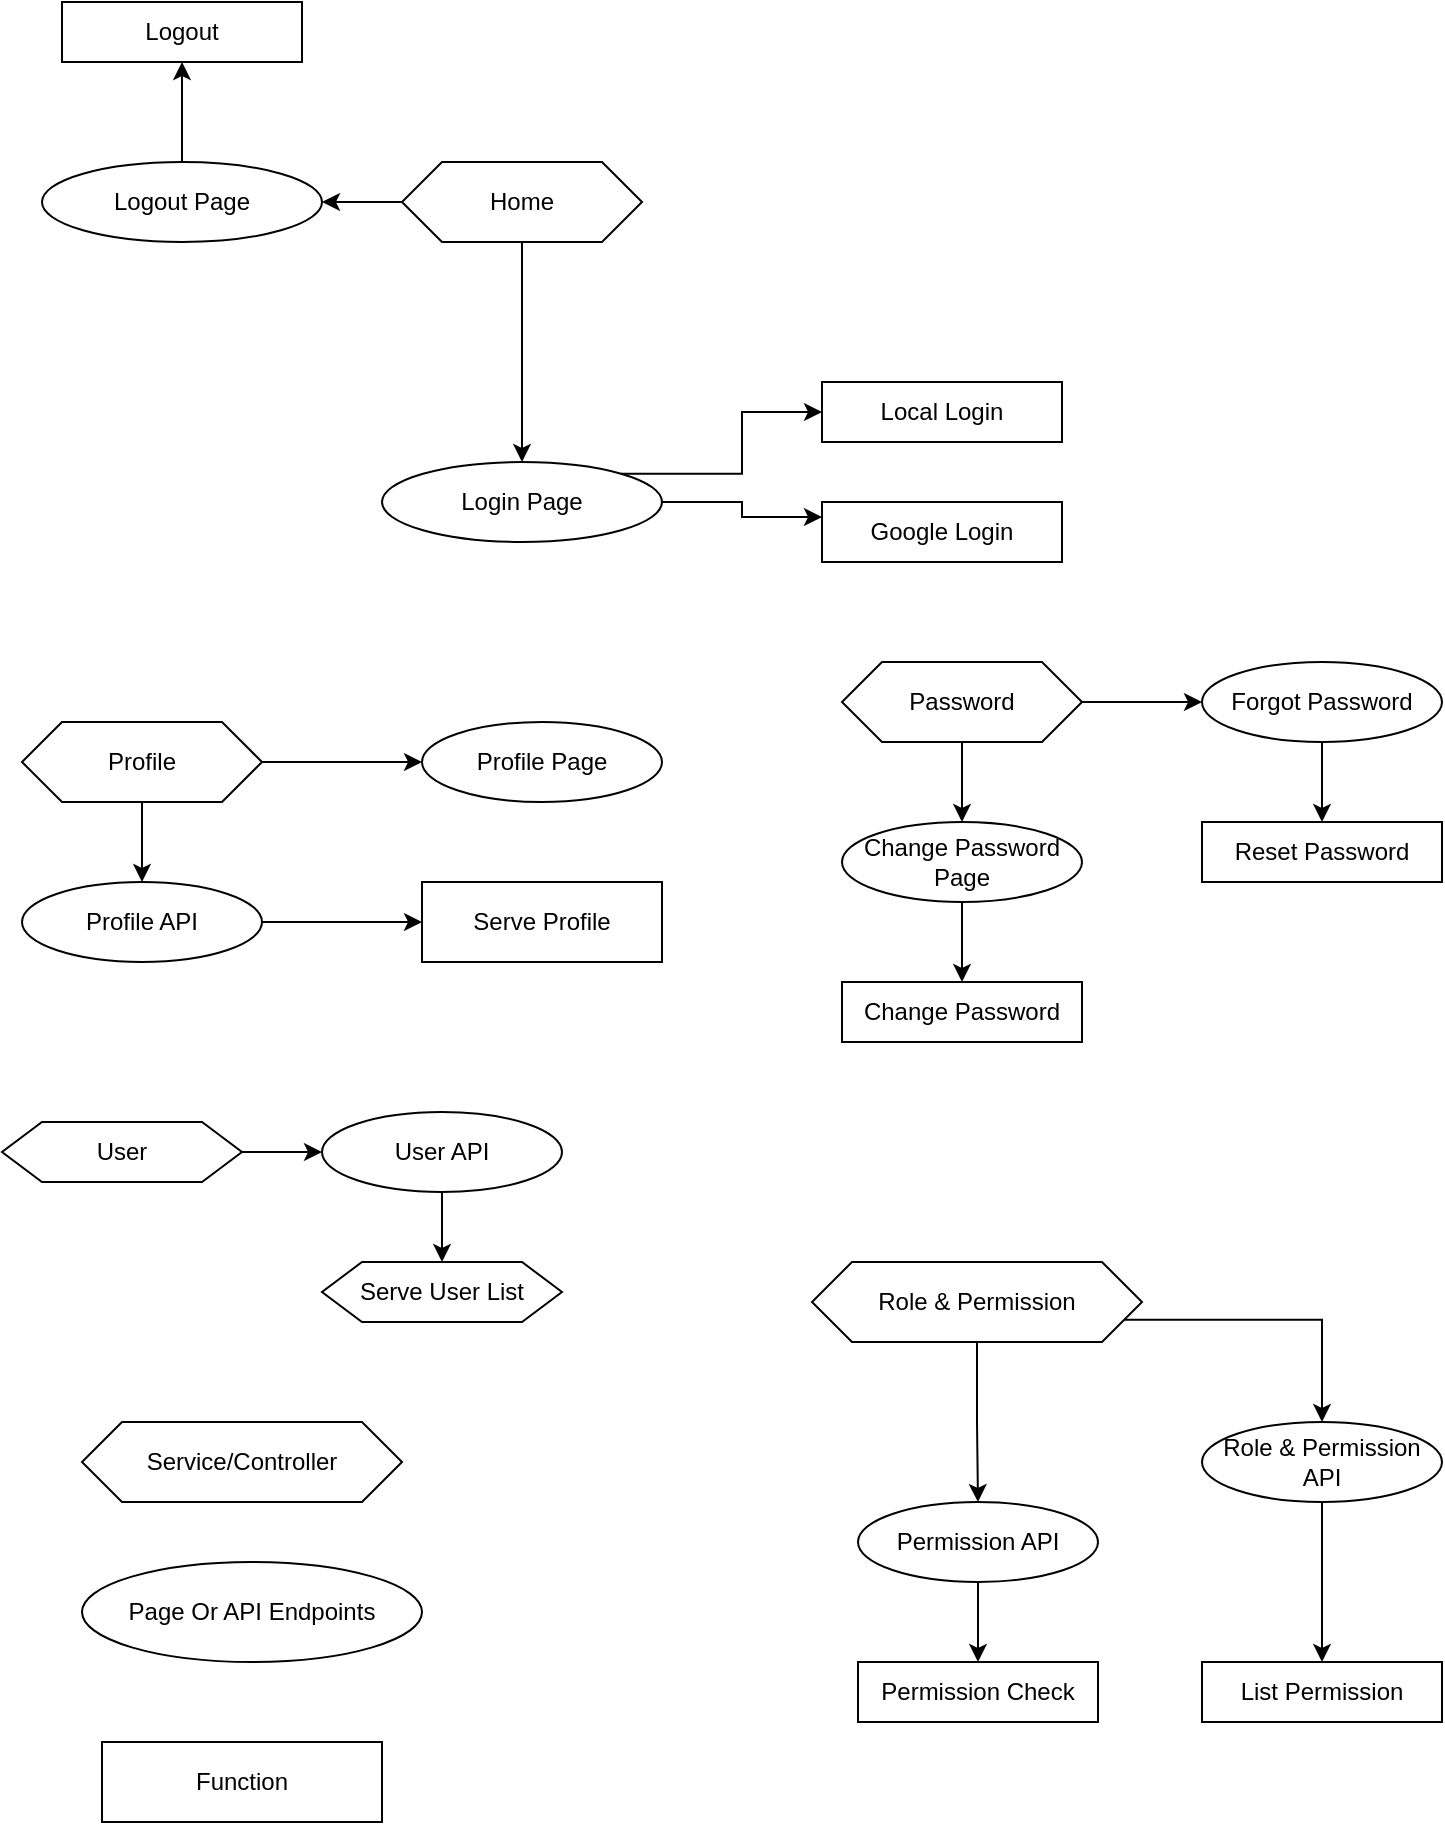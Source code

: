 <mxfile version="24.6.4" type="device" pages="4">
  <diagram name="Identity" id="rJEcAKziqJpJcQs7hgBG">
    <mxGraphModel dx="478" dy="279" grid="1" gridSize="10" guides="1" tooltips="1" connect="1" arrows="1" fold="1" page="1" pageScale="1" pageWidth="850" pageHeight="1100" math="0" shadow="0">
      <root>
        <mxCell id="0" />
        <mxCell id="1" parent="0" />
        <mxCell id="WYWU50099fa3u9BzlQlp-4" style="edgeStyle=orthogonalEdgeStyle;rounded=0;orthogonalLoop=1;jettySize=auto;html=1;exitX=0.5;exitY=1;exitDx=0;exitDy=0;entryX=0.5;entryY=0;entryDx=0;entryDy=0;" parent="1" source="WYWU50099fa3u9BzlQlp-1" target="WYWU50099fa3u9BzlQlp-3" edge="1">
          <mxGeometry relative="1" as="geometry" />
        </mxCell>
        <mxCell id="WYWU50099fa3u9BzlQlp-12" style="edgeStyle=orthogonalEdgeStyle;rounded=0;orthogonalLoop=1;jettySize=auto;html=1;exitX=0;exitY=0.5;exitDx=0;exitDy=0;entryX=1;entryY=0.5;entryDx=0;entryDy=0;" parent="1" source="WYWU50099fa3u9BzlQlp-1" target="WYWU50099fa3u9BzlQlp-11" edge="1">
          <mxGeometry relative="1" as="geometry" />
        </mxCell>
        <mxCell id="WYWU50099fa3u9BzlQlp-1" value="Home" style="shape=hexagon;perimeter=hexagonPerimeter2;whiteSpace=wrap;html=1;fixedSize=1;" parent="1" vertex="1">
          <mxGeometry x="220" y="170" width="120" height="40" as="geometry" />
        </mxCell>
        <mxCell id="WYWU50099fa3u9BzlQlp-6" style="edgeStyle=orthogonalEdgeStyle;rounded=0;orthogonalLoop=1;jettySize=auto;html=1;exitX=1;exitY=0;exitDx=0;exitDy=0;entryX=0;entryY=0.5;entryDx=0;entryDy=0;" parent="1" source="WYWU50099fa3u9BzlQlp-3" target="WYWU50099fa3u9BzlQlp-5" edge="1">
          <mxGeometry relative="1" as="geometry" />
        </mxCell>
        <mxCell id="WYWU50099fa3u9BzlQlp-8" style="edgeStyle=orthogonalEdgeStyle;rounded=0;orthogonalLoop=1;jettySize=auto;html=1;exitX=1;exitY=0.5;exitDx=0;exitDy=0;entryX=0;entryY=0.25;entryDx=0;entryDy=0;" parent="1" source="WYWU50099fa3u9BzlQlp-3" target="WYWU50099fa3u9BzlQlp-7" edge="1">
          <mxGeometry relative="1" as="geometry" />
        </mxCell>
        <mxCell id="WYWU50099fa3u9BzlQlp-3" value="Login Page" style="ellipse;whiteSpace=wrap;html=1;" parent="1" vertex="1">
          <mxGeometry x="210" y="320" width="140" height="40" as="geometry" />
        </mxCell>
        <mxCell id="WYWU50099fa3u9BzlQlp-5" value="Local Login" style="rounded=0;whiteSpace=wrap;html=1;" parent="1" vertex="1">
          <mxGeometry x="430" y="280" width="120" height="30" as="geometry" />
        </mxCell>
        <mxCell id="WYWU50099fa3u9BzlQlp-7" value="Google Login" style="rounded=0;whiteSpace=wrap;html=1;" parent="1" vertex="1">
          <mxGeometry x="430" y="340" width="120" height="30" as="geometry" />
        </mxCell>
        <mxCell id="WYWU50099fa3u9BzlQlp-14" style="edgeStyle=orthogonalEdgeStyle;rounded=0;orthogonalLoop=1;jettySize=auto;html=1;exitX=0.5;exitY=0;exitDx=0;exitDy=0;entryX=0.5;entryY=1;entryDx=0;entryDy=0;" parent="1" source="WYWU50099fa3u9BzlQlp-11" target="WYWU50099fa3u9BzlQlp-13" edge="1">
          <mxGeometry relative="1" as="geometry" />
        </mxCell>
        <mxCell id="WYWU50099fa3u9BzlQlp-11" value="Logout Page" style="ellipse;whiteSpace=wrap;html=1;" parent="1" vertex="1">
          <mxGeometry x="40" y="170" width="140" height="40" as="geometry" />
        </mxCell>
        <mxCell id="WYWU50099fa3u9BzlQlp-13" value="Logout" style="rounded=0;whiteSpace=wrap;html=1;" parent="1" vertex="1">
          <mxGeometry x="50" y="90" width="120" height="30" as="geometry" />
        </mxCell>
        <mxCell id="WYWU50099fa3u9BzlQlp-18" style="edgeStyle=orthogonalEdgeStyle;rounded=0;orthogonalLoop=1;jettySize=auto;html=1;exitX=1;exitY=0.5;exitDx=0;exitDy=0;entryX=0;entryY=0.5;entryDx=0;entryDy=0;" parent="1" source="WYWU50099fa3u9BzlQlp-15" target="WYWU50099fa3u9BzlQlp-17" edge="1">
          <mxGeometry relative="1" as="geometry" />
        </mxCell>
        <mxCell id="WYWU50099fa3u9BzlQlp-20" style="edgeStyle=orthogonalEdgeStyle;rounded=0;orthogonalLoop=1;jettySize=auto;html=1;exitX=0.5;exitY=1;exitDx=0;exitDy=0;entryX=0.5;entryY=0;entryDx=0;entryDy=0;" parent="1" source="WYWU50099fa3u9BzlQlp-15" target="WYWU50099fa3u9BzlQlp-19" edge="1">
          <mxGeometry relative="1" as="geometry" />
        </mxCell>
        <mxCell id="WYWU50099fa3u9BzlQlp-15" value="Profile" style="shape=hexagon;perimeter=hexagonPerimeter2;whiteSpace=wrap;html=1;fixedSize=1;" parent="1" vertex="1">
          <mxGeometry x="30" y="450" width="120" height="40" as="geometry" />
        </mxCell>
        <mxCell id="WYWU50099fa3u9BzlQlp-17" value="Profile Page" style="ellipse;whiteSpace=wrap;html=1;" parent="1" vertex="1">
          <mxGeometry x="230" y="450" width="120" height="40" as="geometry" />
        </mxCell>
        <mxCell id="WYWU50099fa3u9BzlQlp-23" style="edgeStyle=orthogonalEdgeStyle;rounded=0;orthogonalLoop=1;jettySize=auto;html=1;exitX=1;exitY=0.5;exitDx=0;exitDy=0;entryX=0;entryY=0.5;entryDx=0;entryDy=0;" parent="1" source="WYWU50099fa3u9BzlQlp-19" target="WYWU50099fa3u9BzlQlp-22" edge="1">
          <mxGeometry relative="1" as="geometry" />
        </mxCell>
        <mxCell id="WYWU50099fa3u9BzlQlp-19" value="Profile API" style="ellipse;whiteSpace=wrap;html=1;" parent="1" vertex="1">
          <mxGeometry x="30" y="530" width="120" height="40" as="geometry" />
        </mxCell>
        <mxCell id="WYWU50099fa3u9BzlQlp-22" value="Serve Profile" style="rounded=0;whiteSpace=wrap;html=1;" parent="1" vertex="1">
          <mxGeometry x="230" y="530" width="120" height="40" as="geometry" />
        </mxCell>
        <mxCell id="WYWU50099fa3u9BzlQlp-26" style="edgeStyle=orthogonalEdgeStyle;rounded=0;orthogonalLoop=1;jettySize=auto;html=1;exitX=0.5;exitY=1;exitDx=0;exitDy=0;entryX=0.5;entryY=0;entryDx=0;entryDy=0;" parent="1" source="WYWU50099fa3u9BzlQlp-24" target="WYWU50099fa3u9BzlQlp-25" edge="1">
          <mxGeometry relative="1" as="geometry" />
        </mxCell>
        <mxCell id="WYWU50099fa3u9BzlQlp-30" style="edgeStyle=orthogonalEdgeStyle;rounded=0;orthogonalLoop=1;jettySize=auto;html=1;exitX=1;exitY=0.5;exitDx=0;exitDy=0;entryX=0;entryY=0.5;entryDx=0;entryDy=0;" parent="1" source="WYWU50099fa3u9BzlQlp-24" target="WYWU50099fa3u9BzlQlp-29" edge="1">
          <mxGeometry relative="1" as="geometry" />
        </mxCell>
        <mxCell id="WYWU50099fa3u9BzlQlp-24" value="Password" style="shape=hexagon;perimeter=hexagonPerimeter2;whiteSpace=wrap;html=1;fixedSize=1;" parent="1" vertex="1">
          <mxGeometry x="440" y="420" width="120" height="40" as="geometry" />
        </mxCell>
        <mxCell id="WYWU50099fa3u9BzlQlp-28" style="edgeStyle=orthogonalEdgeStyle;rounded=0;orthogonalLoop=1;jettySize=auto;html=1;exitX=0.5;exitY=1;exitDx=0;exitDy=0;" parent="1" source="WYWU50099fa3u9BzlQlp-25" target="WYWU50099fa3u9BzlQlp-27" edge="1">
          <mxGeometry relative="1" as="geometry" />
        </mxCell>
        <mxCell id="WYWU50099fa3u9BzlQlp-25" value="Change Password Page" style="ellipse;whiteSpace=wrap;html=1;" parent="1" vertex="1">
          <mxGeometry x="440" y="500" width="120" height="40" as="geometry" />
        </mxCell>
        <mxCell id="WYWU50099fa3u9BzlQlp-27" value="Change Password" style="rounded=0;whiteSpace=wrap;html=1;" parent="1" vertex="1">
          <mxGeometry x="440" y="580" width="120" height="30" as="geometry" />
        </mxCell>
        <mxCell id="WYWU50099fa3u9BzlQlp-32" style="edgeStyle=orthogonalEdgeStyle;rounded=0;orthogonalLoop=1;jettySize=auto;html=1;exitX=0.5;exitY=1;exitDx=0;exitDy=0;entryX=0.5;entryY=0;entryDx=0;entryDy=0;" parent="1" source="WYWU50099fa3u9BzlQlp-29" target="WYWU50099fa3u9BzlQlp-31" edge="1">
          <mxGeometry relative="1" as="geometry" />
        </mxCell>
        <mxCell id="WYWU50099fa3u9BzlQlp-29" value="Forgot Password" style="ellipse;whiteSpace=wrap;html=1;" parent="1" vertex="1">
          <mxGeometry x="620" y="420" width="120" height="40" as="geometry" />
        </mxCell>
        <mxCell id="WYWU50099fa3u9BzlQlp-31" value="Reset Password" style="rounded=0;whiteSpace=wrap;html=1;" parent="1" vertex="1">
          <mxGeometry x="620" y="500" width="120" height="30" as="geometry" />
        </mxCell>
        <mxCell id="ee25Tmr11nysO8Gfsvak-1" value="Service/Controller" style="shape=hexagon;perimeter=hexagonPerimeter2;whiteSpace=wrap;html=1;fixedSize=1;" parent="1" vertex="1">
          <mxGeometry x="60" y="800" width="160" height="40" as="geometry" />
        </mxCell>
        <mxCell id="ee25Tmr11nysO8Gfsvak-2" value="Page Or API Endpoints" style="ellipse;whiteSpace=wrap;html=1;" parent="1" vertex="1">
          <mxGeometry x="60" y="870" width="170" height="50" as="geometry" />
        </mxCell>
        <mxCell id="ee25Tmr11nysO8Gfsvak-3" value="Function" style="rounded=0;whiteSpace=wrap;html=1;" parent="1" vertex="1">
          <mxGeometry x="70" y="960" width="140" height="40" as="geometry" />
        </mxCell>
        <mxCell id="pRPX-tYSXeRV4Ra9ZcV6-4" style="edgeStyle=orthogonalEdgeStyle;rounded=0;orthogonalLoop=1;jettySize=auto;html=1;exitX=0.5;exitY=1;exitDx=0;exitDy=0;" parent="1" source="pRPX-tYSXeRV4Ra9ZcV6-2" target="pRPX-tYSXeRV4Ra9ZcV6-3" edge="1">
          <mxGeometry relative="1" as="geometry" />
        </mxCell>
        <mxCell id="pRPX-tYSXeRV4Ra9ZcV6-8" style="edgeStyle=orthogonalEdgeStyle;rounded=0;orthogonalLoop=1;jettySize=auto;html=1;exitX=1;exitY=0.75;exitDx=0;exitDy=0;" parent="1" source="pRPX-tYSXeRV4Ra9ZcV6-2" target="pRPX-tYSXeRV4Ra9ZcV6-7" edge="1">
          <mxGeometry relative="1" as="geometry" />
        </mxCell>
        <mxCell id="pRPX-tYSXeRV4Ra9ZcV6-2" value="Role &amp;amp; Permission" style="shape=hexagon;perimeter=hexagonPerimeter2;whiteSpace=wrap;html=1;fixedSize=1;" parent="1" vertex="1">
          <mxGeometry x="425" y="720" width="165" height="40" as="geometry" />
        </mxCell>
        <mxCell id="pRPX-tYSXeRV4Ra9ZcV6-6" style="edgeStyle=orthogonalEdgeStyle;rounded=0;orthogonalLoop=1;jettySize=auto;html=1;exitX=0.5;exitY=1;exitDx=0;exitDy=0;entryX=0.5;entryY=0;entryDx=0;entryDy=0;" parent="1" source="pRPX-tYSXeRV4Ra9ZcV6-3" target="pRPX-tYSXeRV4Ra9ZcV6-5" edge="1">
          <mxGeometry relative="1" as="geometry" />
        </mxCell>
        <mxCell id="pRPX-tYSXeRV4Ra9ZcV6-3" value="Permission API" style="ellipse;whiteSpace=wrap;html=1;" parent="1" vertex="1">
          <mxGeometry x="448" y="840" width="120" height="40" as="geometry" />
        </mxCell>
        <mxCell id="pRPX-tYSXeRV4Ra9ZcV6-5" value="Permission Check" style="rounded=0;whiteSpace=wrap;html=1;" parent="1" vertex="1">
          <mxGeometry x="448" y="920" width="120" height="30" as="geometry" />
        </mxCell>
        <mxCell id="pRPX-tYSXeRV4Ra9ZcV6-10" style="edgeStyle=orthogonalEdgeStyle;rounded=0;orthogonalLoop=1;jettySize=auto;html=1;exitX=0.5;exitY=1;exitDx=0;exitDy=0;" parent="1" source="pRPX-tYSXeRV4Ra9ZcV6-7" target="pRPX-tYSXeRV4Ra9ZcV6-9" edge="1">
          <mxGeometry relative="1" as="geometry" />
        </mxCell>
        <mxCell id="pRPX-tYSXeRV4Ra9ZcV6-7" value="Role &amp;amp; Permission API" style="ellipse;whiteSpace=wrap;html=1;" parent="1" vertex="1">
          <mxGeometry x="620" y="800" width="120" height="40" as="geometry" />
        </mxCell>
        <mxCell id="pRPX-tYSXeRV4Ra9ZcV6-9" value="List Permission" style="rounded=0;whiteSpace=wrap;html=1;" parent="1" vertex="1">
          <mxGeometry x="620" y="920" width="120" height="30" as="geometry" />
        </mxCell>
        <mxCell id="2K7SnHbRYqCtmOfBSxiz-4" style="edgeStyle=orthogonalEdgeStyle;rounded=0;orthogonalLoop=1;jettySize=auto;html=1;exitX=1;exitY=0.5;exitDx=0;exitDy=0;entryX=0;entryY=0.5;entryDx=0;entryDy=0;" edge="1" parent="1" source="2K7SnHbRYqCtmOfBSxiz-1" target="2K7SnHbRYqCtmOfBSxiz-2">
          <mxGeometry relative="1" as="geometry" />
        </mxCell>
        <mxCell id="2K7SnHbRYqCtmOfBSxiz-1" value="User" style="shape=hexagon;perimeter=hexagonPerimeter2;whiteSpace=wrap;html=1;fixedSize=1;" vertex="1" parent="1">
          <mxGeometry x="20" y="650" width="120" height="30" as="geometry" />
        </mxCell>
        <mxCell id="2K7SnHbRYqCtmOfBSxiz-5" style="edgeStyle=orthogonalEdgeStyle;rounded=0;orthogonalLoop=1;jettySize=auto;html=1;exitX=0.5;exitY=1;exitDx=0;exitDy=0;entryX=0.5;entryY=0;entryDx=0;entryDy=0;" edge="1" parent="1" source="2K7SnHbRYqCtmOfBSxiz-2" target="2K7SnHbRYqCtmOfBSxiz-3">
          <mxGeometry relative="1" as="geometry" />
        </mxCell>
        <mxCell id="2K7SnHbRYqCtmOfBSxiz-2" value="User API" style="ellipse;whiteSpace=wrap;html=1;" vertex="1" parent="1">
          <mxGeometry x="180" y="645" width="120" height="40" as="geometry" />
        </mxCell>
        <mxCell id="2K7SnHbRYqCtmOfBSxiz-3" value="Serve User List" style="shape=hexagon;perimeter=hexagonPerimeter2;whiteSpace=wrap;html=1;fixedSize=1;" vertex="1" parent="1">
          <mxGeometry x="180" y="720" width="120" height="30" as="geometry" />
        </mxCell>
      </root>
    </mxGraphModel>
  </diagram>
  <diagram id="OXgscS3JRQcg7xL0m1pI" name="HR">
    <mxGraphModel dx="1434" dy="836" grid="1" gridSize="10" guides="1" tooltips="1" connect="1" arrows="1" fold="1" page="1" pageScale="1" pageWidth="850" pageHeight="1100" math="0" shadow="0">
      <root>
        <mxCell id="0" />
        <mxCell id="1" parent="0" />
        <mxCell id="un0GdWgI_3Ctvx7erMAo-3" style="edgeStyle=orthogonalEdgeStyle;rounded=0;orthogonalLoop=1;jettySize=auto;html=1;exitX=0.5;exitY=0;exitDx=0;exitDy=0;entryX=0.5;entryY=1;entryDx=0;entryDy=0;" parent="1" source="un0GdWgI_3Ctvx7erMAo-1" target="un0GdWgI_3Ctvx7erMAo-2" edge="1">
          <mxGeometry relative="1" as="geometry" />
        </mxCell>
        <mxCell id="un0GdWgI_3Ctvx7erMAo-11" style="edgeStyle=orthogonalEdgeStyle;rounded=0;orthogonalLoop=1;jettySize=auto;html=1;exitX=1;exitY=0.25;exitDx=0;exitDy=0;entryX=0;entryY=0.5;entryDx=0;entryDy=0;" parent="1" source="un0GdWgI_3Ctvx7erMAo-1" target="un0GdWgI_3Ctvx7erMAo-10" edge="1">
          <mxGeometry relative="1" as="geometry" />
        </mxCell>
        <mxCell id="TUJQbUO1rVQIgaSPOk0f-6" style="edgeStyle=orthogonalEdgeStyle;rounded=0;orthogonalLoop=1;jettySize=auto;html=1;entryX=0.5;entryY=0;entryDx=0;entryDy=0;" parent="1" source="un0GdWgI_3Ctvx7erMAo-1" target="TUJQbUO1rVQIgaSPOk0f-5" edge="1">
          <mxGeometry relative="1" as="geometry" />
        </mxCell>
        <mxCell id="un0GdWgI_3Ctvx7erMAo-1" value="Employee" style="shape=hexagon;perimeter=hexagonPerimeter2;whiteSpace=wrap;html=1;fixedSize=1;" parent="1" vertex="1">
          <mxGeometry x="360" y="170" width="120" height="40" as="geometry" />
        </mxCell>
        <mxCell id="un0GdWgI_3Ctvx7erMAo-5" style="edgeStyle=orthogonalEdgeStyle;rounded=0;orthogonalLoop=1;jettySize=auto;html=1;exitX=1;exitY=0.5;exitDx=0;exitDy=0;entryX=0;entryY=0.5;entryDx=0;entryDy=0;" parent="1" source="un0GdWgI_3Ctvx7erMAo-2" target="un0GdWgI_3Ctvx7erMAo-4" edge="1">
          <mxGeometry relative="1" as="geometry" />
        </mxCell>
        <mxCell id="un0GdWgI_3Ctvx7erMAo-2" value="Create Employee Page" style="ellipse;whiteSpace=wrap;html=1;" parent="1" vertex="1">
          <mxGeometry x="360" y="50" width="120" height="40" as="geometry" />
        </mxCell>
        <mxCell id="un0GdWgI_3Ctvx7erMAo-4" value="Create Employee" style="rounded=0;whiteSpace=wrap;html=1;" parent="1" vertex="1">
          <mxGeometry x="520" y="50" width="120" height="40" as="geometry" />
        </mxCell>
        <mxCell id="un0GdWgI_3Ctvx7erMAo-9" style="edgeStyle=orthogonalEdgeStyle;rounded=0;orthogonalLoop=1;jettySize=auto;html=1;exitX=0.5;exitY=0;exitDx=0;exitDy=0;entryX=0.5;entryY=1;entryDx=0;entryDy=0;" parent="1" source="un0GdWgI_3Ctvx7erMAo-6" target="un0GdWgI_3Ctvx7erMAo-8" edge="1">
          <mxGeometry relative="1" as="geometry" />
        </mxCell>
        <mxCell id="un0GdWgI_3Ctvx7erMAo-21" style="edgeStyle=orthogonalEdgeStyle;rounded=0;orthogonalLoop=1;jettySize=auto;html=1;exitX=0.5;exitY=1;exitDx=0;exitDy=0;entryX=0.5;entryY=0;entryDx=0;entryDy=0;" parent="1" source="un0GdWgI_3Ctvx7erMAo-6" target="un0GdWgI_3Ctvx7erMAo-20" edge="1">
          <mxGeometry relative="1" as="geometry" />
        </mxCell>
        <mxCell id="un0GdWgI_3Ctvx7erMAo-6" value="Edit Employee Profile" style="ellipse;whiteSpace=wrap;html=1;" parent="1" vertex="1">
          <mxGeometry x="220" y="90" width="120" height="40" as="geometry" />
        </mxCell>
        <mxCell id="un0GdWgI_3Ctvx7erMAo-7" style="edgeStyle=orthogonalEdgeStyle;rounded=0;orthogonalLoop=1;jettySize=auto;html=1;exitX=0.375;exitY=0;exitDx=0;exitDy=0;entryX=1;entryY=0.45;entryDx=0;entryDy=0;entryPerimeter=0;" parent="1" source="un0GdWgI_3Ctvx7erMAo-1" target="un0GdWgI_3Ctvx7erMAo-6" edge="1">
          <mxGeometry relative="1" as="geometry" />
        </mxCell>
        <mxCell id="un0GdWgI_3Ctvx7erMAo-8" value="Edit Employee Profile" style="rounded=0;whiteSpace=wrap;html=1;" parent="1" vertex="1">
          <mxGeometry x="220" y="20" width="120" height="30" as="geometry" />
        </mxCell>
        <mxCell id="un0GdWgI_3Ctvx7erMAo-13" style="edgeStyle=orthogonalEdgeStyle;rounded=0;orthogonalLoop=1;jettySize=auto;html=1;exitX=1;exitY=0;exitDx=0;exitDy=0;entryX=0.5;entryY=1;entryDx=0;entryDy=0;" parent="1" source="un0GdWgI_3Ctvx7erMAo-10" target="un0GdWgI_3Ctvx7erMAo-12" edge="1">
          <mxGeometry relative="1" as="geometry" />
        </mxCell>
        <mxCell id="un0GdWgI_3Ctvx7erMAo-15" style="edgeStyle=orthogonalEdgeStyle;rounded=0;orthogonalLoop=1;jettySize=auto;html=1;exitX=1;exitY=1;exitDx=0;exitDy=0;entryX=0;entryY=0.5;entryDx=0;entryDy=0;" parent="1" source="un0GdWgI_3Ctvx7erMAo-10" target="un0GdWgI_3Ctvx7erMAo-14" edge="1">
          <mxGeometry relative="1" as="geometry" />
        </mxCell>
        <mxCell id="un0GdWgI_3Ctvx7erMAo-17" style="edgeStyle=orthogonalEdgeStyle;rounded=0;orthogonalLoop=1;jettySize=auto;html=1;exitX=0.5;exitY=1;exitDx=0;exitDy=0;" parent="1" source="un0GdWgI_3Ctvx7erMAo-10" target="un0GdWgI_3Ctvx7erMAo-16" edge="1">
          <mxGeometry relative="1" as="geometry" />
        </mxCell>
        <mxCell id="un0GdWgI_3Ctvx7erMAo-19" style="edgeStyle=orthogonalEdgeStyle;rounded=0;orthogonalLoop=1;jettySize=auto;html=1;exitX=0;exitY=1;exitDx=0;exitDy=0;entryX=0.5;entryY=0;entryDx=0;entryDy=0;" parent="1" source="un0GdWgI_3Ctvx7erMAo-10" target="un0GdWgI_3Ctvx7erMAo-18" edge="1">
          <mxGeometry relative="1" as="geometry" />
        </mxCell>
        <mxCell id="un0GdWgI_3Ctvx7erMAo-10" value="Position Page" style="ellipse;whiteSpace=wrap;html=1;" parent="1" vertex="1">
          <mxGeometry x="520" y="130" width="120" height="40" as="geometry" />
        </mxCell>
        <mxCell id="un0GdWgI_3Ctvx7erMAo-12" value="Set Position" style="rounded=0;whiteSpace=wrap;html=1;" parent="1" vertex="1">
          <mxGeometry x="670" y="80" width="120" height="30" as="geometry" />
        </mxCell>
        <mxCell id="un0GdWgI_3Ctvx7erMAo-14" value="Set Salary" style="rounded=0;whiteSpace=wrap;html=1;" parent="1" vertex="1">
          <mxGeometry x="670" y="170" width="120" height="40" as="geometry" />
        </mxCell>
        <mxCell id="un0GdWgI_3Ctvx7erMAo-16" value="View Position" style="rounded=0;whiteSpace=wrap;html=1;" parent="1" vertex="1">
          <mxGeometry x="590" y="250" width="120" height="40" as="geometry" />
        </mxCell>
        <mxCell id="un0GdWgI_3Ctvx7erMAo-18" value="View Position Histories" style="rounded=0;whiteSpace=wrap;html=1;" parent="1" vertex="1">
          <mxGeometry x="455" y="255" width="120" height="30" as="geometry" />
        </mxCell>
        <mxCell id="un0GdWgI_3Ctvx7erMAo-20" value="Set Resign State" style="rounded=0;whiteSpace=wrap;html=1;" parent="1" vertex="1">
          <mxGeometry x="220" y="150" width="120" height="30" as="geometry" />
        </mxCell>
        <mxCell id="un0GdWgI_3Ctvx7erMAo-26" style="edgeStyle=orthogonalEdgeStyle;rounded=0;orthogonalLoop=1;jettySize=auto;html=1;exitX=1;exitY=0.5;exitDx=0;exitDy=0;entryX=0;entryY=0.5;entryDx=0;entryDy=0;" parent="1" source="un0GdWgI_3Ctvx7erMAo-22" target="un0GdWgI_3Ctvx7erMAo-23" edge="1">
          <mxGeometry relative="1" as="geometry" />
        </mxCell>
        <mxCell id="TUJQbUO1rVQIgaSPOk0f-2" style="edgeStyle=orthogonalEdgeStyle;rounded=0;orthogonalLoop=1;jettySize=auto;html=1;exitX=0.5;exitY=0;exitDx=0;exitDy=0;entryX=0.5;entryY=1;entryDx=0;entryDy=0;" parent="1" source="un0GdWgI_3Ctvx7erMAo-22" target="TUJQbUO1rVQIgaSPOk0f-1" edge="1">
          <mxGeometry relative="1" as="geometry" />
        </mxCell>
        <mxCell id="un0GdWgI_3Ctvx7erMAo-22" value="Role &amp;amp; Permission" style="shape=hexagon;perimeter=hexagonPerimeter2;whiteSpace=wrap;html=1;fixedSize=1;" parent="1" vertex="1">
          <mxGeometry x="120" y="570" width="120" height="40" as="geometry" />
        </mxCell>
        <mxCell id="un0GdWgI_3Ctvx7erMAo-27" style="edgeStyle=orthogonalEdgeStyle;rounded=0;orthogonalLoop=1;jettySize=auto;html=1;exitX=1;exitY=0;exitDx=0;exitDy=0;" parent="1" source="un0GdWgI_3Ctvx7erMAo-23" target="un0GdWgI_3Ctvx7erMAo-24" edge="1">
          <mxGeometry relative="1" as="geometry" />
        </mxCell>
        <mxCell id="un0GdWgI_3Ctvx7erMAo-28" style="edgeStyle=orthogonalEdgeStyle;rounded=0;orthogonalLoop=1;jettySize=auto;html=1;exitX=1;exitY=0.5;exitDx=0;exitDy=0;entryX=0;entryY=0.5;entryDx=0;entryDy=0;" parent="1" source="un0GdWgI_3Ctvx7erMAo-23" target="un0GdWgI_3Ctvx7erMAo-25" edge="1">
          <mxGeometry relative="1" as="geometry" />
        </mxCell>
        <mxCell id="un0GdWgI_3Ctvx7erMAo-23" value="View Data" style="ellipse;whiteSpace=wrap;html=1;" parent="1" vertex="1">
          <mxGeometry x="310" y="570" width="120" height="40" as="geometry" />
        </mxCell>
        <mxCell id="un0GdWgI_3Ctvx7erMAo-24" value="Views Role" style="rounded=0;whiteSpace=wrap;html=1;" parent="1" vertex="1">
          <mxGeometry x="400" y="500" width="120" height="30" as="geometry" />
        </mxCell>
        <mxCell id="un0GdWgI_3Ctvx7erMAo-25" value="View Permission In Roles" style="rounded=0;whiteSpace=wrap;html=1;" parent="1" vertex="1">
          <mxGeometry x="480" y="575" width="120" height="30" as="geometry" />
        </mxCell>
        <mxCell id="TUJQbUO1rVQIgaSPOk0f-4" style="edgeStyle=orthogonalEdgeStyle;rounded=0;orthogonalLoop=1;jettySize=auto;html=1;exitX=0.5;exitY=0;exitDx=0;exitDy=0;entryX=0.5;entryY=1;entryDx=0;entryDy=0;" parent="1" source="TUJQbUO1rVQIgaSPOk0f-1" target="TUJQbUO1rVQIgaSPOk0f-3" edge="1">
          <mxGeometry relative="1" as="geometry" />
        </mxCell>
        <mxCell id="TUJQbUO1rVQIgaSPOk0f-1" value="Create Roles" style="ellipse;whiteSpace=wrap;html=1;" parent="1" vertex="1">
          <mxGeometry x="120" y="470" width="120" height="40" as="geometry" />
        </mxCell>
        <mxCell id="TUJQbUO1rVQIgaSPOk0f-3" value="Create Role" style="rounded=0;whiteSpace=wrap;html=1;" parent="1" vertex="1">
          <mxGeometry x="120" y="390" width="120" height="30" as="geometry" />
        </mxCell>
        <mxCell id="TUJQbUO1rVQIgaSPOk0f-5" value="User Role" style="ellipse;whiteSpace=wrap;html=1;" parent="1" vertex="1">
          <mxGeometry x="320" y="255" width="120" height="40" as="geometry" />
        </mxCell>
        <mxCell id="TUJQbUO1rVQIgaSPOk0f-7" value="Set User Roles" style="rounded=0;whiteSpace=wrap;html=1;" parent="1" vertex="1">
          <mxGeometry x="320" y="320" width="120" height="40" as="geometry" />
        </mxCell>
        <mxCell id="TUJQbUO1rVQIgaSPOk0f-8" style="edgeStyle=orthogonalEdgeStyle;rounded=0;orthogonalLoop=1;jettySize=auto;html=1;exitX=0.5;exitY=1;exitDx=0;exitDy=0;entryX=0.511;entryY=-0.083;entryDx=0;entryDy=0;entryPerimeter=0;" parent="1" source="TUJQbUO1rVQIgaSPOk0f-5" target="TUJQbUO1rVQIgaSPOk0f-7" edge="1">
          <mxGeometry relative="1" as="geometry" />
        </mxCell>
        <mxCell id="TUJQbUO1rVQIgaSPOk0f-13" style="edgeStyle=orthogonalEdgeStyle;rounded=0;orthogonalLoop=1;jettySize=auto;html=1;exitX=0.5;exitY=0;exitDx=0;exitDy=0;entryX=0.75;entryY=1;entryDx=0;entryDy=0;" parent="1" source="TUJQbUO1rVQIgaSPOk0f-9" target="TUJQbUO1rVQIgaSPOk0f-12" edge="1">
          <mxGeometry relative="1" as="geometry" />
        </mxCell>
        <mxCell id="TUJQbUO1rVQIgaSPOk0f-15" style="edgeStyle=orthogonalEdgeStyle;rounded=0;orthogonalLoop=1;jettySize=auto;html=1;exitX=0;exitY=0;exitDx=0;exitDy=0;entryX=1;entryY=0.5;entryDx=0;entryDy=0;" parent="1" source="TUJQbUO1rVQIgaSPOk0f-9" target="TUJQbUO1rVQIgaSPOk0f-14" edge="1">
          <mxGeometry relative="1" as="geometry">
            <Array as="points">
              <mxPoint x="138" y="235" />
              <mxPoint x="140" y="235" />
              <mxPoint x="140" y="215" />
            </Array>
          </mxGeometry>
        </mxCell>
        <mxCell id="TUJQbUO1rVQIgaSPOk0f-9" value="Employee List" style="ellipse;whiteSpace=wrap;html=1;" parent="1" vertex="1">
          <mxGeometry x="120" y="255" width="120" height="40" as="geometry" />
        </mxCell>
        <mxCell id="TUJQbUO1rVQIgaSPOk0f-11" style="edgeStyle=orthogonalEdgeStyle;rounded=0;orthogonalLoop=1;jettySize=auto;html=1;exitX=0;exitY=0.75;exitDx=0;exitDy=0;entryX=1;entryY=0.625;entryDx=0;entryDy=0;entryPerimeter=0;" parent="1" source="un0GdWgI_3Ctvx7erMAo-1" target="TUJQbUO1rVQIgaSPOk0f-9" edge="1">
          <mxGeometry relative="1" as="geometry" />
        </mxCell>
        <mxCell id="TUJQbUO1rVQIgaSPOk0f-12" value="View Employee" style="rounded=0;whiteSpace=wrap;html=1;" parent="1" vertex="1">
          <mxGeometry x="90" y="150" width="120" height="30" as="geometry" />
        </mxCell>
        <mxCell id="TUJQbUO1rVQIgaSPOk0f-14" value="Export Employee List" style="rounded=0;whiteSpace=wrap;html=1;" parent="1" vertex="1">
          <mxGeometry y="200" width="120" height="30" as="geometry" />
        </mxCell>
      </root>
    </mxGraphModel>
  </diagram>
  <diagram id="g9rpMPAct9lMq1L6zSxC" name="Retail">
    <mxGraphModel dx="1434" dy="836" grid="1" gridSize="10" guides="1" tooltips="1" connect="1" arrows="1" fold="1" page="1" pageScale="1" pageWidth="850" pageHeight="1100" math="0" shadow="0">
      <root>
        <mxCell id="0" />
        <mxCell id="1" parent="0" />
      </root>
    </mxGraphModel>
  </diagram>
  <diagram id="IwlYxG_29K0JIfpnqdFt" name="Seller">
    <mxGraphModel dx="1434" dy="836" grid="1" gridSize="10" guides="1" tooltips="1" connect="1" arrows="1" fold="1" page="1" pageScale="1" pageWidth="850" pageHeight="1100" math="0" shadow="0">
      <root>
        <mxCell id="0" />
        <mxCell id="1" parent="0" />
      </root>
    </mxGraphModel>
  </diagram>
</mxfile>
